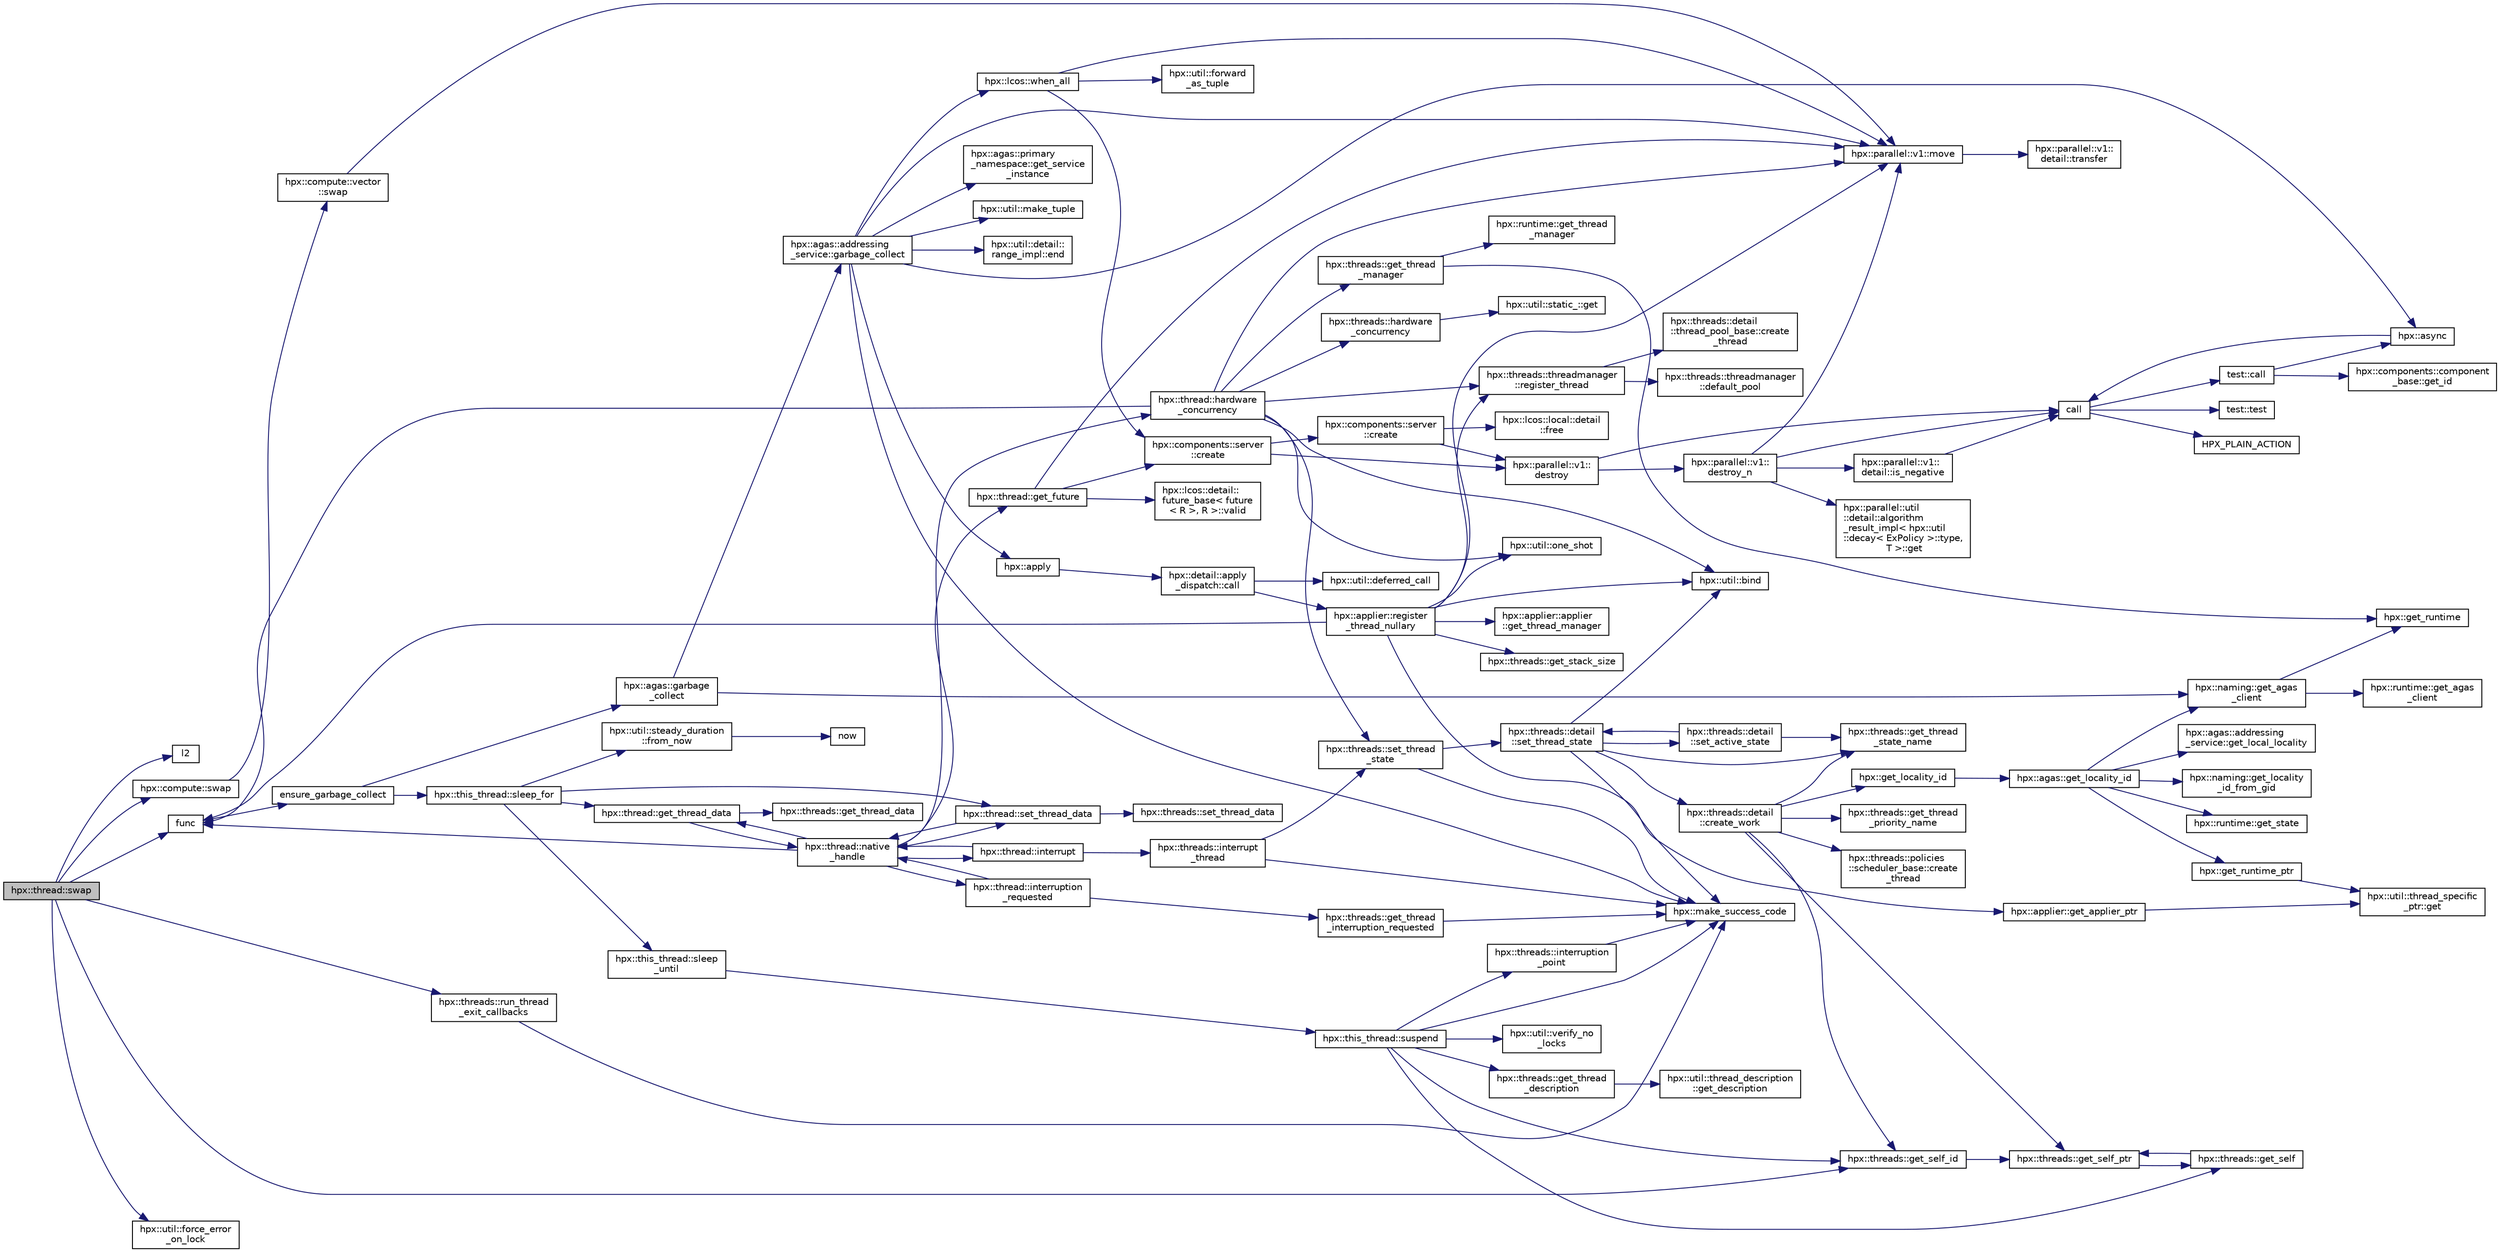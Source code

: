 digraph "hpx::thread::swap"
{
  edge [fontname="Helvetica",fontsize="10",labelfontname="Helvetica",labelfontsize="10"];
  node [fontname="Helvetica",fontsize="10",shape=record];
  rankdir="LR";
  Node4587 [label="hpx::thread::swap",height=0.2,width=0.4,color="black", fillcolor="grey75", style="filled", fontcolor="black"];
  Node4587 -> Node4588 [color="midnightblue",fontsize="10",style="solid",fontname="Helvetica"];
  Node4588 [label="l2",height=0.2,width=0.4,color="black", fillcolor="white", style="filled",URL="$d3/d68/examples_2quickstart_2composable__guard_8cpp.html#ab5915d49dbac840287eda1fda3e0a0c8"];
  Node4587 -> Node4589 [color="midnightblue",fontsize="10",style="solid",fontname="Helvetica"];
  Node4589 [label="hpx::compute::swap",height=0.2,width=0.4,color="black", fillcolor="white", style="filled",URL="$d2/d7a/namespacehpx_1_1compute.html#aaaff8090fc8dfbf017866ab8203e20d5",tooltip="Effects: x.swap(y);. "];
  Node4589 -> Node4590 [color="midnightblue",fontsize="10",style="solid",fontname="Helvetica"];
  Node4590 [label="hpx::compute::vector\l::swap",height=0.2,width=0.4,color="black", fillcolor="white", style="filled",URL="$d3/d81/classhpx_1_1compute_1_1vector.html#a8e24c9f3b4b2c93542a1d78a08974d0d"];
  Node4590 -> Node4591 [color="midnightblue",fontsize="10",style="solid",fontname="Helvetica"];
  Node4591 [label="hpx::parallel::v1::move",height=0.2,width=0.4,color="black", fillcolor="white", style="filled",URL="$db/db9/namespacehpx_1_1parallel_1_1v1.html#aa7c4ede081ce786c9d1eb1adff495cfc"];
  Node4591 -> Node4592 [color="midnightblue",fontsize="10",style="solid",fontname="Helvetica"];
  Node4592 [label="hpx::parallel::v1::\ldetail::transfer",height=0.2,width=0.4,color="black", fillcolor="white", style="filled",URL="$d2/ddd/namespacehpx_1_1parallel_1_1v1_1_1detail.html#ab1b56a05e1885ca7cc7ffa1804dd2f3c"];
  Node4587 -> Node4593 [color="midnightblue",fontsize="10",style="solid",fontname="Helvetica"];
  Node4593 [label="hpx::threads::get_self_id",height=0.2,width=0.4,color="black", fillcolor="white", style="filled",URL="$d7/d28/namespacehpx_1_1threads.html#afafe0f900b9fac3d4ed3c747625c1cfe"];
  Node4593 -> Node4594 [color="midnightblue",fontsize="10",style="solid",fontname="Helvetica"];
  Node4594 [label="hpx::threads::get_self_ptr",height=0.2,width=0.4,color="black", fillcolor="white", style="filled",URL="$d7/d28/namespacehpx_1_1threads.html#a22877ae347ad884cde3a51397dad6c53"];
  Node4594 -> Node4595 [color="midnightblue",fontsize="10",style="solid",fontname="Helvetica"];
  Node4595 [label="hpx::threads::get_self",height=0.2,width=0.4,color="black", fillcolor="white", style="filled",URL="$d7/d28/namespacehpx_1_1threads.html#a07daf4d6d29233f20d66d41ab7b5b8e8"];
  Node4595 -> Node4594 [color="midnightblue",fontsize="10",style="solid",fontname="Helvetica"];
  Node4587 -> Node4596 [color="midnightblue",fontsize="10",style="solid",fontname="Helvetica"];
  Node4596 [label="hpx::threads::run_thread\l_exit_callbacks",height=0.2,width=0.4,color="black", fillcolor="white", style="filled",URL="$d7/d28/namespacehpx_1_1threads.html#ae919e4b33cbf225f48abb092bcfff25e"];
  Node4596 -> Node4597 [color="midnightblue",fontsize="10",style="solid",fontname="Helvetica"];
  Node4597 [label="hpx::make_success_code",height=0.2,width=0.4,color="black", fillcolor="white", style="filled",URL="$d8/d83/namespacehpx.html#a0e8512a8f49e2a6c8185061181419d8f",tooltip="Returns error_code(hpx::success, \"success\", mode). "];
  Node4587 -> Node4598 [color="midnightblue",fontsize="10",style="solid",fontname="Helvetica"];
  Node4598 [label="func",height=0.2,width=0.4,color="black", fillcolor="white", style="filled",URL="$d8/dfd/id__type__ref__counting__1032_8cpp.html#ab811b86ea5107ffb3351fcaa29d2c652"];
  Node4598 -> Node4599 [color="midnightblue",fontsize="10",style="solid",fontname="Helvetica"];
  Node4599 [label="ensure_garbage_collect",height=0.2,width=0.4,color="black", fillcolor="white", style="filled",URL="$d8/dfd/id__type__ref__counting__1032_8cpp.html#a5264b94bf7c262ac0e521fb290d476d5"];
  Node4599 -> Node4600 [color="midnightblue",fontsize="10",style="solid",fontname="Helvetica"];
  Node4600 [label="hpx::this_thread::sleep_for",height=0.2,width=0.4,color="black", fillcolor="white", style="filled",URL="$d9/d52/namespacehpx_1_1this__thread.html#afc042a5a5fa52eef2d1d177a343435cf"];
  Node4600 -> Node4601 [color="midnightblue",fontsize="10",style="solid",fontname="Helvetica"];
  Node4601 [label="hpx::this_thread::sleep\l_until",height=0.2,width=0.4,color="black", fillcolor="white", style="filled",URL="$d9/d52/namespacehpx_1_1this__thread.html#ae12a853980115b23ff0ab8ca06622658"];
  Node4601 -> Node4602 [color="midnightblue",fontsize="10",style="solid",fontname="Helvetica"];
  Node4602 [label="hpx::this_thread::suspend",height=0.2,width=0.4,color="black", fillcolor="white", style="filled",URL="$d9/d52/namespacehpx_1_1this__thread.html#aca220026fb3014c0881d129fe31c0073"];
  Node4602 -> Node4595 [color="midnightblue",fontsize="10",style="solid",fontname="Helvetica"];
  Node4602 -> Node4593 [color="midnightblue",fontsize="10",style="solid",fontname="Helvetica"];
  Node4602 -> Node4603 [color="midnightblue",fontsize="10",style="solid",fontname="Helvetica"];
  Node4603 [label="hpx::threads::interruption\l_point",height=0.2,width=0.4,color="black", fillcolor="white", style="filled",URL="$d7/d28/namespacehpx_1_1threads.html#ada6ec56a12b050707311d8c628089059"];
  Node4603 -> Node4597 [color="midnightblue",fontsize="10",style="solid",fontname="Helvetica"];
  Node4602 -> Node4604 [color="midnightblue",fontsize="10",style="solid",fontname="Helvetica"];
  Node4604 [label="hpx::util::verify_no\l_locks",height=0.2,width=0.4,color="black", fillcolor="white", style="filled",URL="$df/dad/namespacehpx_1_1util.html#ae0e1837ee6f09b79b26c2e788d2e9fc9"];
  Node4602 -> Node4605 [color="midnightblue",fontsize="10",style="solid",fontname="Helvetica"];
  Node4605 [label="hpx::threads::get_thread\l_description",height=0.2,width=0.4,color="black", fillcolor="white", style="filled",URL="$d7/d28/namespacehpx_1_1threads.html#a42fc18a7a680f4e8bc633a4b4c956701"];
  Node4605 -> Node4606 [color="midnightblue",fontsize="10",style="solid",fontname="Helvetica"];
  Node4606 [label="hpx::util::thread_description\l::get_description",height=0.2,width=0.4,color="black", fillcolor="white", style="filled",URL="$df/d9e/structhpx_1_1util_1_1thread__description.html#a8c834e14eca6eb228188022577f9f952"];
  Node4602 -> Node4597 [color="midnightblue",fontsize="10",style="solid",fontname="Helvetica"];
  Node4600 -> Node4607 [color="midnightblue",fontsize="10",style="solid",fontname="Helvetica"];
  Node4607 [label="hpx::util::steady_duration\l::from_now",height=0.2,width=0.4,color="black", fillcolor="white", style="filled",URL="$d9/d4f/classhpx_1_1util_1_1steady__duration.html#a0132206d767cd0f7395507b40111a153"];
  Node4607 -> Node4608 [color="midnightblue",fontsize="10",style="solid",fontname="Helvetica"];
  Node4608 [label="now",height=0.2,width=0.4,color="black", fillcolor="white", style="filled",URL="$de/db3/1d__stencil__1__omp_8cpp.html#a89e9667753dccfac455bd37a7a3a7b16"];
  Node4600 -> Node4609 [color="midnightblue",fontsize="10",style="solid",fontname="Helvetica"];
  Node4609 [label="hpx::thread::get_thread_data",height=0.2,width=0.4,color="black", fillcolor="white", style="filled",URL="$de/d9b/classhpx_1_1thread.html#a4535ef82cec3b953d2c941d20e3e3904"];
  Node4609 -> Node4610 [color="midnightblue",fontsize="10",style="solid",fontname="Helvetica"];
  Node4610 [label="hpx::threads::get_thread_data",height=0.2,width=0.4,color="black", fillcolor="white", style="filled",URL="$d7/d28/namespacehpx_1_1threads.html#a8737931ff6303807225f735b2b384ae4"];
  Node4609 -> Node4611 [color="midnightblue",fontsize="10",style="solid",fontname="Helvetica"];
  Node4611 [label="hpx::thread::native\l_handle",height=0.2,width=0.4,color="black", fillcolor="white", style="filled",URL="$de/d9b/classhpx_1_1thread.html#acf48190d264ab64c1c4ec99d0b421b5a"];
  Node4611 -> Node4612 [color="midnightblue",fontsize="10",style="solid",fontname="Helvetica"];
  Node4612 [label="hpx::thread::hardware\l_concurrency",height=0.2,width=0.4,color="black", fillcolor="white", style="filled",URL="$de/d9b/classhpx_1_1thread.html#a8e4fff210e02485ba493bc3a2a956c03"];
  Node4612 -> Node4613 [color="midnightblue",fontsize="10",style="solid",fontname="Helvetica"];
  Node4613 [label="hpx::threads::hardware\l_concurrency",height=0.2,width=0.4,color="black", fillcolor="white", style="filled",URL="$d7/d28/namespacehpx_1_1threads.html#aa8752a235478d2ad7b5ac467b63ab527"];
  Node4613 -> Node4614 [color="midnightblue",fontsize="10",style="solid",fontname="Helvetica"];
  Node4614 [label="hpx::util::static_::get",height=0.2,width=0.4,color="black", fillcolor="white", style="filled",URL="$d3/dbb/structhpx_1_1util_1_1static__.html#a2967c633948a3bf17a3b5405ef5a8318"];
  Node4612 -> Node4598 [color="midnightblue",fontsize="10",style="solid",fontname="Helvetica"];
  Node4612 -> Node4615 [color="midnightblue",fontsize="10",style="solid",fontname="Helvetica"];
  Node4615 [label="hpx::util::bind",height=0.2,width=0.4,color="black", fillcolor="white", style="filled",URL="$df/dad/namespacehpx_1_1util.html#ad844caedf82a0173d6909d910c3e48c6"];
  Node4612 -> Node4616 [color="midnightblue",fontsize="10",style="solid",fontname="Helvetica"];
  Node4616 [label="hpx::util::one_shot",height=0.2,width=0.4,color="black", fillcolor="white", style="filled",URL="$df/dad/namespacehpx_1_1util.html#a273e61be42a72415291e0ec0a4f28c7a"];
  Node4612 -> Node4591 [color="midnightblue",fontsize="10",style="solid",fontname="Helvetica"];
  Node4612 -> Node4617 [color="midnightblue",fontsize="10",style="solid",fontname="Helvetica"];
  Node4617 [label="hpx::threads::get_thread\l_manager",height=0.2,width=0.4,color="black", fillcolor="white", style="filled",URL="$d7/d28/namespacehpx_1_1threads.html#a076973c3a53beadde7d967e22c4f6cce"];
  Node4617 -> Node4618 [color="midnightblue",fontsize="10",style="solid",fontname="Helvetica"];
  Node4618 [label="hpx::get_runtime",height=0.2,width=0.4,color="black", fillcolor="white", style="filled",URL="$d8/d83/namespacehpx.html#aef902cc6c7dd3b9fbadf34d1e850a070"];
  Node4617 -> Node4619 [color="midnightblue",fontsize="10",style="solid",fontname="Helvetica"];
  Node4619 [label="hpx::runtime::get_thread\l_manager",height=0.2,width=0.4,color="black", fillcolor="white", style="filled",URL="$d0/d7b/classhpx_1_1runtime.html#a865b12d57fcd44a8d3dda3e35414f563"];
  Node4612 -> Node4620 [color="midnightblue",fontsize="10",style="solid",fontname="Helvetica"];
  Node4620 [label="hpx::threads::threadmanager\l::register_thread",height=0.2,width=0.4,color="black", fillcolor="white", style="filled",URL="$d5/daa/classhpx_1_1threads_1_1threadmanager.html#a7f79c7578e08a60ca45eb276ce8133d8"];
  Node4620 -> Node4621 [color="midnightblue",fontsize="10",style="solid",fontname="Helvetica"];
  Node4621 [label="hpx::threads::threadmanager\l::default_pool",height=0.2,width=0.4,color="black", fillcolor="white", style="filled",URL="$d5/daa/classhpx_1_1threads_1_1threadmanager.html#a851f067d03b5dd1c5e6a9a6a841e05df"];
  Node4620 -> Node4622 [color="midnightblue",fontsize="10",style="solid",fontname="Helvetica"];
  Node4622 [label="hpx::threads::detail\l::thread_pool_base::create\l_thread",height=0.2,width=0.4,color="black", fillcolor="white", style="filled",URL="$de/dae/classhpx_1_1threads_1_1detail_1_1thread__pool__base.html#ad35d3779eef6f4528e62a26d71b34b34"];
  Node4612 -> Node4623 [color="midnightblue",fontsize="10",style="solid",fontname="Helvetica"];
  Node4623 [label="hpx::threads::set_thread\l_state",height=0.2,width=0.4,color="black", fillcolor="white", style="filled",URL="$d7/d28/namespacehpx_1_1threads.html#ac0690ad16ad778bcc79dcd727cc33025",tooltip="Set the thread state of the thread referenced by the thread_id id. "];
  Node4623 -> Node4597 [color="midnightblue",fontsize="10",style="solid",fontname="Helvetica"];
  Node4623 -> Node4624 [color="midnightblue",fontsize="10",style="solid",fontname="Helvetica"];
  Node4624 [label="hpx::threads::detail\l::set_thread_state",height=0.2,width=0.4,color="black", fillcolor="white", style="filled",URL="$d2/dd1/namespacehpx_1_1threads_1_1detail.html#af85ddc854c4a149bf1738eb1b111b9ab"];
  Node4624 -> Node4625 [color="midnightblue",fontsize="10",style="solid",fontname="Helvetica"];
  Node4625 [label="hpx::threads::get_thread\l_state_name",height=0.2,width=0.4,color="black", fillcolor="white", style="filled",URL="$d7/d28/namespacehpx_1_1threads.html#a26f91ea8d2195f165c033241c5cd11db"];
  Node4624 -> Node4597 [color="midnightblue",fontsize="10",style="solid",fontname="Helvetica"];
  Node4624 -> Node4615 [color="midnightblue",fontsize="10",style="solid",fontname="Helvetica"];
  Node4624 -> Node4626 [color="midnightblue",fontsize="10",style="solid",fontname="Helvetica"];
  Node4626 [label="hpx::threads::detail\l::set_active_state",height=0.2,width=0.4,color="black", fillcolor="white", style="filled",URL="$d2/dd1/namespacehpx_1_1threads_1_1detail.html#a45884a5bf04ad66a4f259231a3947e76"];
  Node4626 -> Node4625 [color="midnightblue",fontsize="10",style="solid",fontname="Helvetica"];
  Node4626 -> Node4624 [color="midnightblue",fontsize="10",style="solid",fontname="Helvetica"];
  Node4624 -> Node4627 [color="midnightblue",fontsize="10",style="solid",fontname="Helvetica"];
  Node4627 [label="hpx::threads::detail\l::create_work",height=0.2,width=0.4,color="black", fillcolor="white", style="filled",URL="$d2/dd1/namespacehpx_1_1threads_1_1detail.html#ae22384a3c1b1a1940032fad068fb54b1"];
  Node4627 -> Node4625 [color="midnightblue",fontsize="10",style="solid",fontname="Helvetica"];
  Node4627 -> Node4628 [color="midnightblue",fontsize="10",style="solid",fontname="Helvetica"];
  Node4628 [label="hpx::threads::get_thread\l_priority_name",height=0.2,width=0.4,color="black", fillcolor="white", style="filled",URL="$d7/d28/namespacehpx_1_1threads.html#a9c6b2fec0c1cf5b06ff83ce756ca6d42"];
  Node4627 -> Node4594 [color="midnightblue",fontsize="10",style="solid",fontname="Helvetica"];
  Node4627 -> Node4593 [color="midnightblue",fontsize="10",style="solid",fontname="Helvetica"];
  Node4627 -> Node4629 [color="midnightblue",fontsize="10",style="solid",fontname="Helvetica"];
  Node4629 [label="hpx::get_locality_id",height=0.2,width=0.4,color="black", fillcolor="white", style="filled",URL="$d8/d83/namespacehpx.html#a158d7c54a657bb364c1704033010697b",tooltip="Return the number of the locality this function is being called from. "];
  Node4629 -> Node4630 [color="midnightblue",fontsize="10",style="solid",fontname="Helvetica"];
  Node4630 [label="hpx::agas::get_locality_id",height=0.2,width=0.4,color="black", fillcolor="white", style="filled",URL="$dc/d54/namespacehpx_1_1agas.html#a491cc2ddecdf0f1a9129900caa6a4d3e"];
  Node4630 -> Node4631 [color="midnightblue",fontsize="10",style="solid",fontname="Helvetica"];
  Node4631 [label="hpx::get_runtime_ptr",height=0.2,width=0.4,color="black", fillcolor="white", style="filled",URL="$d8/d83/namespacehpx.html#af29daf2bb3e01b4d6495a1742b6cce64"];
  Node4631 -> Node4632 [color="midnightblue",fontsize="10",style="solid",fontname="Helvetica"];
  Node4632 [label="hpx::util::thread_specific\l_ptr::get",height=0.2,width=0.4,color="black", fillcolor="white", style="filled",URL="$d4/d4c/structhpx_1_1util_1_1thread__specific__ptr.html#a3b27d8520710478aa41d1f74206bdba9"];
  Node4630 -> Node4633 [color="midnightblue",fontsize="10",style="solid",fontname="Helvetica"];
  Node4633 [label="hpx::runtime::get_state",height=0.2,width=0.4,color="black", fillcolor="white", style="filled",URL="$d0/d7b/classhpx_1_1runtime.html#ab405f80e060dac95d624520f38b0524c"];
  Node4630 -> Node4634 [color="midnightblue",fontsize="10",style="solid",fontname="Helvetica"];
  Node4634 [label="hpx::naming::get_agas\l_client",height=0.2,width=0.4,color="black", fillcolor="white", style="filled",URL="$d4/dc9/namespacehpx_1_1naming.html#a0408fffd5d34b620712a801b0ae3b032"];
  Node4634 -> Node4618 [color="midnightblue",fontsize="10",style="solid",fontname="Helvetica"];
  Node4634 -> Node4635 [color="midnightblue",fontsize="10",style="solid",fontname="Helvetica"];
  Node4635 [label="hpx::runtime::get_agas\l_client",height=0.2,width=0.4,color="black", fillcolor="white", style="filled",URL="$d0/d7b/classhpx_1_1runtime.html#aeb5dddd30d6b9861669af8ad44d1a96a"];
  Node4630 -> Node4636 [color="midnightblue",fontsize="10",style="solid",fontname="Helvetica"];
  Node4636 [label="hpx::agas::addressing\l_service::get_local_locality",height=0.2,width=0.4,color="black", fillcolor="white", style="filled",URL="$db/d58/structhpx_1_1agas_1_1addressing__service.html#ab52c19a37c2a7a006c6c15f90ad0539c"];
  Node4630 -> Node4637 [color="midnightblue",fontsize="10",style="solid",fontname="Helvetica"];
  Node4637 [label="hpx::naming::get_locality\l_id_from_gid",height=0.2,width=0.4,color="black", fillcolor="white", style="filled",URL="$d4/dc9/namespacehpx_1_1naming.html#a7fd43037784560bd04fda9b49e33529f"];
  Node4627 -> Node4638 [color="midnightblue",fontsize="10",style="solid",fontname="Helvetica"];
  Node4638 [label="hpx::threads::policies\l::scheduler_base::create\l_thread",height=0.2,width=0.4,color="black", fillcolor="white", style="filled",URL="$dd/d7e/structhpx_1_1threads_1_1policies_1_1scheduler__base.html#ad3b05cd7f363cc8e8410ce368c3794e0"];
  Node4611 -> Node4639 [color="midnightblue",fontsize="10",style="solid",fontname="Helvetica"];
  Node4639 [label="hpx::thread::interrupt",height=0.2,width=0.4,color="black", fillcolor="white", style="filled",URL="$de/d9b/classhpx_1_1thread.html#ac34d0d033aa743c476a79dbc2e1a8a39"];
  Node4639 -> Node4640 [color="midnightblue",fontsize="10",style="solid",fontname="Helvetica"];
  Node4640 [label="hpx::threads::interrupt\l_thread",height=0.2,width=0.4,color="black", fillcolor="white", style="filled",URL="$d7/d28/namespacehpx_1_1threads.html#a6bdda1a2aab61b9b13d274b5155d7e73"];
  Node4640 -> Node4597 [color="midnightblue",fontsize="10",style="solid",fontname="Helvetica"];
  Node4640 -> Node4623 [color="midnightblue",fontsize="10",style="solid",fontname="Helvetica"];
  Node4639 -> Node4611 [color="midnightblue",fontsize="10",style="solid",fontname="Helvetica"];
  Node4611 -> Node4641 [color="midnightblue",fontsize="10",style="solid",fontname="Helvetica"];
  Node4641 [label="hpx::thread::interruption\l_requested",height=0.2,width=0.4,color="black", fillcolor="white", style="filled",URL="$de/d9b/classhpx_1_1thread.html#a33276bb4c20bbb0b1978944e18ef71b8"];
  Node4641 -> Node4642 [color="midnightblue",fontsize="10",style="solid",fontname="Helvetica"];
  Node4642 [label="hpx::threads::get_thread\l_interruption_requested",height=0.2,width=0.4,color="black", fillcolor="white", style="filled",URL="$d7/d28/namespacehpx_1_1threads.html#ae64a7fdb8b5c8bac7be0c8282672a03b"];
  Node4642 -> Node4597 [color="midnightblue",fontsize="10",style="solid",fontname="Helvetica"];
  Node4641 -> Node4611 [color="midnightblue",fontsize="10",style="solid",fontname="Helvetica"];
  Node4611 -> Node4643 [color="midnightblue",fontsize="10",style="solid",fontname="Helvetica"];
  Node4643 [label="hpx::thread::get_future",height=0.2,width=0.4,color="black", fillcolor="white", style="filled",URL="$de/d9b/classhpx_1_1thread.html#a87fdb0d8da826366fc190ed224900a64"];
  Node4643 -> Node4644 [color="midnightblue",fontsize="10",style="solid",fontname="Helvetica"];
  Node4644 [label="hpx::lcos::detail::\lfuture_base\< future\l\< R \>, R \>::valid",height=0.2,width=0.4,color="black", fillcolor="white", style="filled",URL="$d5/dd7/classhpx_1_1lcos_1_1detail_1_1future__base.html#aaf7beb7374815614363033bd96573e75"];
  Node4643 -> Node4645 [color="midnightblue",fontsize="10",style="solid",fontname="Helvetica"];
  Node4645 [label="hpx::components::server\l::create",height=0.2,width=0.4,color="black", fillcolor="white", style="filled",URL="$d2/da2/namespacehpx_1_1components_1_1server.html#ac776c89f3d68ceb910e8cee9fa937ab4",tooltip="Create arrays of components using their default constructor. "];
  Node4645 -> Node4646 [color="midnightblue",fontsize="10",style="solid",fontname="Helvetica"];
  Node4646 [label="hpx::components::server\l::create",height=0.2,width=0.4,color="black", fillcolor="white", style="filled",URL="$d2/da2/namespacehpx_1_1components_1_1server.html#a77d26de181c97b444565e230577981bd"];
  Node4646 -> Node4647 [color="midnightblue",fontsize="10",style="solid",fontname="Helvetica"];
  Node4647 [label="hpx::lcos::local::detail\l::free",height=0.2,width=0.4,color="black", fillcolor="white", style="filled",URL="$d4/dcb/namespacehpx_1_1lcos_1_1local_1_1detail.html#a55a940f019734e9bb045dc123cd80e48"];
  Node4646 -> Node4648 [color="midnightblue",fontsize="10",style="solid",fontname="Helvetica"];
  Node4648 [label="hpx::parallel::v1::\ldestroy",height=0.2,width=0.4,color="black", fillcolor="white", style="filled",URL="$db/db9/namespacehpx_1_1parallel_1_1v1.html#acf303558375048e8a7cc9a2c2e09477f"];
  Node4648 -> Node4649 [color="midnightblue",fontsize="10",style="solid",fontname="Helvetica"];
  Node4649 [label="call",height=0.2,width=0.4,color="black", fillcolor="white", style="filled",URL="$d2/d67/promise__1620_8cpp.html#a58357f0b82bc761e1d0b9091ed563a70"];
  Node4649 -> Node4650 [color="midnightblue",fontsize="10",style="solid",fontname="Helvetica"];
  Node4650 [label="test::test",height=0.2,width=0.4,color="black", fillcolor="white", style="filled",URL="$d8/d89/structtest.html#ab42d5ece712d716b04cb3f686f297a26"];
  Node4649 -> Node4651 [color="midnightblue",fontsize="10",style="solid",fontname="Helvetica"];
  Node4651 [label="HPX_PLAIN_ACTION",height=0.2,width=0.4,color="black", fillcolor="white", style="filled",URL="$d2/d67/promise__1620_8cpp.html#ab96aab827a4b1fcaf66cfe0ba83fef23"];
  Node4649 -> Node4652 [color="midnightblue",fontsize="10",style="solid",fontname="Helvetica"];
  Node4652 [label="test::call",height=0.2,width=0.4,color="black", fillcolor="white", style="filled",URL="$d8/d89/structtest.html#aeb29e7ed6518b9426ccf1344c52620ae"];
  Node4652 -> Node4653 [color="midnightblue",fontsize="10",style="solid",fontname="Helvetica"];
  Node4653 [label="hpx::async",height=0.2,width=0.4,color="black", fillcolor="white", style="filled",URL="$d8/d83/namespacehpx.html#acb7d8e37b73b823956ce144f9a57eaa4"];
  Node4653 -> Node4649 [color="midnightblue",fontsize="10",style="solid",fontname="Helvetica"];
  Node4652 -> Node4654 [color="midnightblue",fontsize="10",style="solid",fontname="Helvetica"];
  Node4654 [label="hpx::components::component\l_base::get_id",height=0.2,width=0.4,color="black", fillcolor="white", style="filled",URL="$d2/de6/classhpx_1_1components_1_1component__base.html#a4c8fd93514039bdf01c48d66d82b19cd"];
  Node4648 -> Node4655 [color="midnightblue",fontsize="10",style="solid",fontname="Helvetica"];
  Node4655 [label="hpx::parallel::v1::\ldestroy_n",height=0.2,width=0.4,color="black", fillcolor="white", style="filled",URL="$db/db9/namespacehpx_1_1parallel_1_1v1.html#a71d0691132a300690163f5636bcd5bd3"];
  Node4655 -> Node4656 [color="midnightblue",fontsize="10",style="solid",fontname="Helvetica"];
  Node4656 [label="hpx::parallel::v1::\ldetail::is_negative",height=0.2,width=0.4,color="black", fillcolor="white", style="filled",URL="$d2/ddd/namespacehpx_1_1parallel_1_1v1_1_1detail.html#adf2e40fc4b20ad0fd442ee3118a4d527"];
  Node4656 -> Node4649 [color="midnightblue",fontsize="10",style="solid",fontname="Helvetica"];
  Node4655 -> Node4657 [color="midnightblue",fontsize="10",style="solid",fontname="Helvetica"];
  Node4657 [label="hpx::parallel::util\l::detail::algorithm\l_result_impl\< hpx::util\l::decay\< ExPolicy \>::type,\l T \>::get",height=0.2,width=0.4,color="black", fillcolor="white", style="filled",URL="$d2/d42/structhpx_1_1parallel_1_1util_1_1detail_1_1algorithm__result__impl.html#ab5b051e8ec74eff5e0e62fd63f5d377e"];
  Node4655 -> Node4591 [color="midnightblue",fontsize="10",style="solid",fontname="Helvetica"];
  Node4655 -> Node4649 [color="midnightblue",fontsize="10",style="solid",fontname="Helvetica"];
  Node4645 -> Node4648 [color="midnightblue",fontsize="10",style="solid",fontname="Helvetica"];
  Node4643 -> Node4591 [color="midnightblue",fontsize="10",style="solid",fontname="Helvetica"];
  Node4611 -> Node4609 [color="midnightblue",fontsize="10",style="solid",fontname="Helvetica"];
  Node4611 -> Node4658 [color="midnightblue",fontsize="10",style="solid",fontname="Helvetica"];
  Node4658 [label="hpx::thread::set_thread_data",height=0.2,width=0.4,color="black", fillcolor="white", style="filled",URL="$de/d9b/classhpx_1_1thread.html#a7317a3cf5251f3b33c990449570d4cea"];
  Node4658 -> Node4659 [color="midnightblue",fontsize="10",style="solid",fontname="Helvetica"];
  Node4659 [label="hpx::threads::set_thread_data",height=0.2,width=0.4,color="black", fillcolor="white", style="filled",URL="$d7/d28/namespacehpx_1_1threads.html#a00a625acc149fce3ae38e4340454acf7"];
  Node4658 -> Node4611 [color="midnightblue",fontsize="10",style="solid",fontname="Helvetica"];
  Node4611 -> Node4598 [color="midnightblue",fontsize="10",style="solid",fontname="Helvetica"];
  Node4600 -> Node4658 [color="midnightblue",fontsize="10",style="solid",fontname="Helvetica"];
  Node4599 -> Node4660 [color="midnightblue",fontsize="10",style="solid",fontname="Helvetica"];
  Node4660 [label="hpx::agas::garbage\l_collect",height=0.2,width=0.4,color="black", fillcolor="white", style="filled",URL="$dc/d54/namespacehpx_1_1agas.html#a951337adc4f9bd6df00a50737468e911"];
  Node4660 -> Node4634 [color="midnightblue",fontsize="10",style="solid",fontname="Helvetica"];
  Node4660 -> Node4661 [color="midnightblue",fontsize="10",style="solid",fontname="Helvetica"];
  Node4661 [label="hpx::agas::addressing\l_service::garbage_collect",height=0.2,width=0.4,color="black", fillcolor="white", style="filled",URL="$db/d58/structhpx_1_1agas_1_1addressing__service.html#a87dcae0eacf6e62d5103ebf516d86f63"];
  Node4661 -> Node4597 [color="midnightblue",fontsize="10",style="solid",fontname="Helvetica"];
  Node4661 -> Node4662 [color="midnightblue",fontsize="10",style="solid",fontname="Helvetica"];
  Node4662 [label="hpx::agas::primary\l_namespace::get_service\l_instance",height=0.2,width=0.4,color="black", fillcolor="white", style="filled",URL="$d1/d43/structhpx_1_1agas_1_1primary__namespace.html#a7630ff0f30ff8c23b13b4672c5350e2e"];
  Node4661 -> Node4663 [color="midnightblue",fontsize="10",style="solid",fontname="Helvetica"];
  Node4663 [label="hpx::util::make_tuple",height=0.2,width=0.4,color="black", fillcolor="white", style="filled",URL="$df/dad/namespacehpx_1_1util.html#a06fa74211a987d208e013f400a9f5328"];
  Node4661 -> Node4664 [color="midnightblue",fontsize="10",style="solid",fontname="Helvetica"];
  Node4664 [label="hpx::util::detail::\lrange_impl::end",height=0.2,width=0.4,color="black", fillcolor="white", style="filled",URL="$d4/d4a/namespacehpx_1_1util_1_1detail_1_1range__impl.html#afb2ea48b0902f52ee4d8b764807b4316"];
  Node4661 -> Node4665 [color="midnightblue",fontsize="10",style="solid",fontname="Helvetica"];
  Node4665 [label="hpx::apply",height=0.2,width=0.4,color="black", fillcolor="white", style="filled",URL="$d8/d83/namespacehpx.html#aa87762f0db0731d385f3fdfdb25d59fc"];
  Node4665 -> Node4666 [color="midnightblue",fontsize="10",style="solid",fontname="Helvetica"];
  Node4666 [label="hpx::detail::apply\l_dispatch::call",height=0.2,width=0.4,color="black", fillcolor="white", style="filled",URL="$db/de8/structhpx_1_1detail_1_1apply__dispatch.html#a0755fab16d281e74bcff0f8045be9459"];
  Node4666 -> Node4667 [color="midnightblue",fontsize="10",style="solid",fontname="Helvetica"];
  Node4667 [label="hpx::applier::register\l_thread_nullary",height=0.2,width=0.4,color="black", fillcolor="white", style="filled",URL="$d8/dcb/namespacehpx_1_1applier.html#a401cd1145927e58d74d1eb52aaccd936"];
  Node4667 -> Node4668 [color="midnightblue",fontsize="10",style="solid",fontname="Helvetica"];
  Node4668 [label="hpx::applier::get_applier_ptr",height=0.2,width=0.4,color="black", fillcolor="white", style="filled",URL="$d8/dcb/namespacehpx_1_1applier.html#a617483cf2b77ad3a0aa428ade7b35299"];
  Node4668 -> Node4632 [color="midnightblue",fontsize="10",style="solid",fontname="Helvetica"];
  Node4667 -> Node4598 [color="midnightblue",fontsize="10",style="solid",fontname="Helvetica"];
  Node4667 -> Node4615 [color="midnightblue",fontsize="10",style="solid",fontname="Helvetica"];
  Node4667 -> Node4616 [color="midnightblue",fontsize="10",style="solid",fontname="Helvetica"];
  Node4667 -> Node4591 [color="midnightblue",fontsize="10",style="solid",fontname="Helvetica"];
  Node4667 -> Node4669 [color="midnightblue",fontsize="10",style="solid",fontname="Helvetica"];
  Node4669 [label="hpx::threads::get_stack_size",height=0.2,width=0.4,color="black", fillcolor="white", style="filled",URL="$d7/d28/namespacehpx_1_1threads.html#af597241b3c2785150be206737ca04aa6",tooltip="The get_stack_size function is part of the thread related API. It. "];
  Node4667 -> Node4670 [color="midnightblue",fontsize="10",style="solid",fontname="Helvetica"];
  Node4670 [label="hpx::applier::applier\l::get_thread_manager",height=0.2,width=0.4,color="black", fillcolor="white", style="filled",URL="$da/dcb/classhpx_1_1applier_1_1applier.html#acc36d583973701e573be39da97bba866",tooltip="Access the thread-manager instance associated with this applier. "];
  Node4667 -> Node4620 [color="midnightblue",fontsize="10",style="solid",fontname="Helvetica"];
  Node4666 -> Node4671 [color="midnightblue",fontsize="10",style="solid",fontname="Helvetica"];
  Node4671 [label="hpx::util::deferred_call",height=0.2,width=0.4,color="black", fillcolor="white", style="filled",URL="$df/dad/namespacehpx_1_1util.html#acdded623c658a7a3436f7e76bc9d881c"];
  Node4661 -> Node4591 [color="midnightblue",fontsize="10",style="solid",fontname="Helvetica"];
  Node4661 -> Node4653 [color="midnightblue",fontsize="10",style="solid",fontname="Helvetica"];
  Node4661 -> Node4672 [color="midnightblue",fontsize="10",style="solid",fontname="Helvetica"];
  Node4672 [label="hpx::lcos::when_all",height=0.2,width=0.4,color="black", fillcolor="white", style="filled",URL="$d2/dc9/namespacehpx_1_1lcos.html#a1a6fb024d8690923fb185d5aee204d54"];
  Node4672 -> Node4673 [color="midnightblue",fontsize="10",style="solid",fontname="Helvetica"];
  Node4673 [label="hpx::util::forward\l_as_tuple",height=0.2,width=0.4,color="black", fillcolor="white", style="filled",URL="$df/dad/namespacehpx_1_1util.html#ab7c31e3f24c3302a4f67b6735a6fa597"];
  Node4672 -> Node4591 [color="midnightblue",fontsize="10",style="solid",fontname="Helvetica"];
  Node4672 -> Node4645 [color="midnightblue",fontsize="10",style="solid",fontname="Helvetica"];
  Node4587 -> Node4674 [color="midnightblue",fontsize="10",style="solid",fontname="Helvetica"];
  Node4674 [label="hpx::util::force_error\l_on_lock",height=0.2,width=0.4,color="black", fillcolor="white", style="filled",URL="$df/dad/namespacehpx_1_1util.html#adc0a74d6e9ea588ac5e798f2cd262b27"];
}
